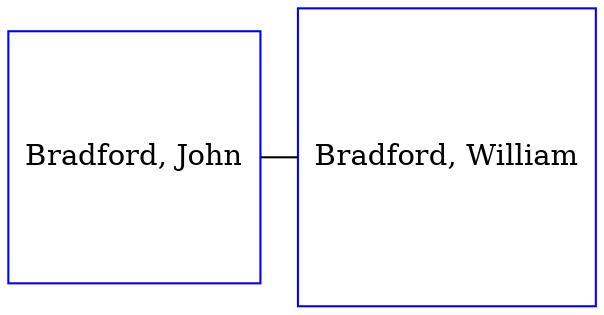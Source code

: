 digraph D {
    edge [dir=none];    node [shape=box];    "024806"   [label="Bradford, John", shape=box, regular=1, color="blue"] ;
"024807"   [label="Bradford, William", shape=box, regular=1, color="blue"] ;
{rank=same; 024806->024807};
}